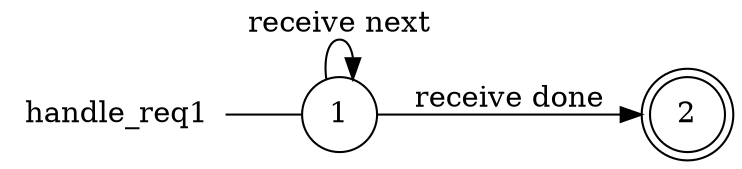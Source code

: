 digraph handle_req1 {
	rankdir="LR";
	n_0 [label="handle_req1", shape="plaintext"];
	n_1 [id="1", shape=circle, label="1"];
	n_0 -> n_1 [arrowhead=none];
	n_2 [id="2", shape=doublecircle, label="2"];

	n_1 -> n_2 [id="[$e|1]", label="receive done"];
	n_1 -> n_1 [id="[$e|5]", label="receive next"];
}

